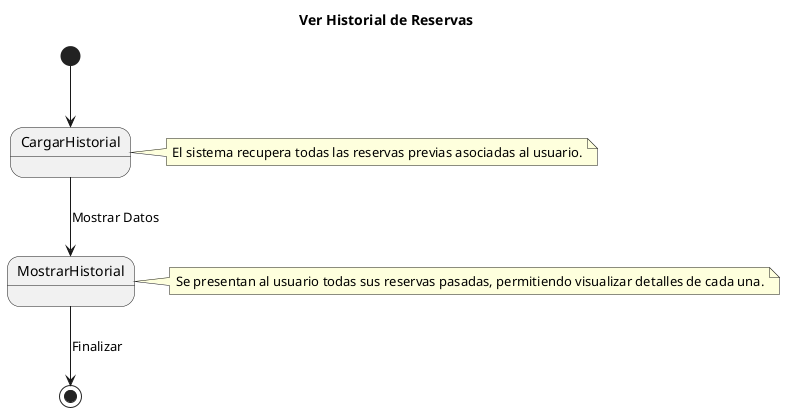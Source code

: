 @startuml
title Ver Historial de Reservas

[*] --> CargarHistorial
note right of CargarHistorial
 El sistema recupera todas las reservas previas asociadas al usuario.
end note

CargarHistorial --> MostrarHistorial : Mostrar Datos
note right of MostrarHistorial
 Se presentan al usuario todas sus reservas pasadas, permitiendo visualizar detalles de cada una.
end note

MostrarHistorial --> [*] : Finalizar

@enduml

